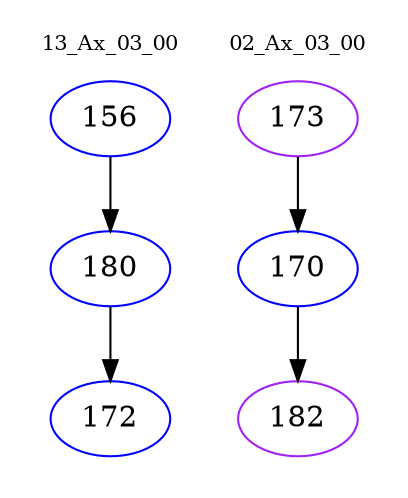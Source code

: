 digraph{
subgraph cluster_0 {
color = white
label = "13_Ax_03_00";
fontsize=10;
T0_156 [label="156", color="blue"]
T0_156 -> T0_180 [color="black"]
T0_180 [label="180", color="blue"]
T0_180 -> T0_172 [color="black"]
T0_172 [label="172", color="blue"]
}
subgraph cluster_1 {
color = white
label = "02_Ax_03_00";
fontsize=10;
T1_173 [label="173", color="purple"]
T1_173 -> T1_170 [color="black"]
T1_170 [label="170", color="blue"]
T1_170 -> T1_182 [color="black"]
T1_182 [label="182", color="purple"]
}
}
